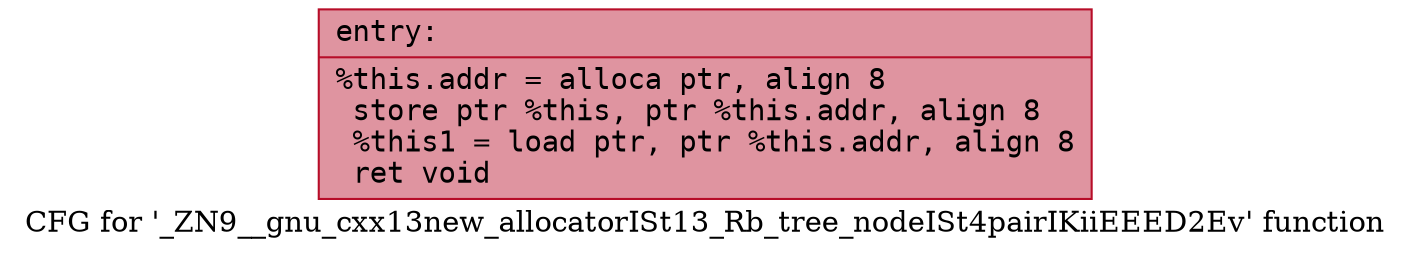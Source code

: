 digraph "CFG for '_ZN9__gnu_cxx13new_allocatorISt13_Rb_tree_nodeISt4pairIKiiEEED2Ev' function" {
	label="CFG for '_ZN9__gnu_cxx13new_allocatorISt13_Rb_tree_nodeISt4pairIKiiEEED2Ev' function";

	Node0x55ba304e4370 [shape=record,color="#b70d28ff", style=filled, fillcolor="#b70d2870" fontname="Courier",label="{entry:\l|  %this.addr = alloca ptr, align 8\l  store ptr %this, ptr %this.addr, align 8\l  %this1 = load ptr, ptr %this.addr, align 8\l  ret void\l}"];
}
